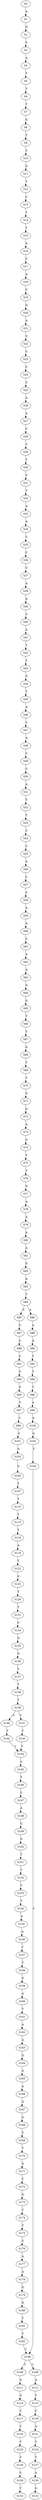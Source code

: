 strict digraph  {
	S0 -> S1 [ label = A ];
	S1 -> S2 [ label = G ];
	S2 -> S3 [ label = C ];
	S3 -> S4 [ label = A ];
	S4 -> S5 [ label = T ];
	S5 -> S6 [ label = T ];
	S6 -> S7 [ label = T ];
	S7 -> S8 [ label = G ];
	S8 -> S9 [ label = T ];
	S9 -> S10 [ label = C ];
	S10 -> S11 [ label = G ];
	S11 -> S12 [ label = T ];
	S12 -> S13 [ label = C ];
	S13 -> S14 [ label = T ];
	S14 -> S15 [ label = T ];
	S15 -> S16 [ label = A ];
	S16 -> S17 [ label = C ];
	S17 -> S18 [ label = A ];
	S18 -> S19 [ label = C ];
	S19 -> S20 [ label = G ];
	S20 -> S21 [ label = A ];
	S21 -> S22 [ label = C ];
	S22 -> S23 [ label = C ];
	S23 -> S24 [ label = C ];
	S24 -> S25 [ label = C ];
	S25 -> S26 [ label = A ];
	S26 -> S27 [ label = A ];
	S27 -> S28 [ label = C ];
	S28 -> S29 [ label = C ];
	S29 -> S30 [ label = T ];
	S30 -> S31 [ label = C ];
	S31 -> S32 [ label = T ];
	S32 -> S33 [ label = A ];
	S33 -> S34 [ label = A ];
	S34 -> S35 [ label = C ];
	S35 -> S36 [ label = C ];
	S36 -> S37 [ label = C ];
	S37 -> S38 [ label = A ];
	S38 -> S39 [ label = A ];
	S39 -> S40 [ label = C ];
	S40 -> S41 [ label = A ];
	S41 -> S42 [ label = T ];
	S42 -> S43 [ label = T ];
	S43 -> S44 [ label = G ];
	S44 -> S45 [ label = T ];
	S45 -> S46 [ label = A ];
	S46 -> S47 [ label = C ];
	S47 -> S48 [ label = A ];
	S48 -> S49 [ label = C ];
	S49 -> S50 [ label = C ];
	S50 -> S51 [ label = A ];
	S51 -> S52 [ label = T ];
	S52 -> S53 [ label = T ];
	S53 -> S54 [ label = C ];
	S54 -> S55 [ label = C ];
	S55 -> S56 [ label = A ];
	S56 -> S57 [ label = C ];
	S57 -> S58 [ label = C ];
	S58 -> S59 [ label = A ];
	S59 -> S60 [ label = A ];
	S60 -> S61 [ label = C ];
	S61 -> S62 [ label = A ];
	S62 -> S63 [ label = A ];
	S63 -> S64 [ label = G ];
	S64 -> S65 [ label = G ];
	S65 -> S66 [ label = T ];
	S66 -> S67 [ label = T ];
	S67 -> S68 [ label = A ];
	S68 -> S69 [ label = T ];
	S69 -> S70 [ label = T ];
	S70 -> S71 [ label = G ];
	S71 -> S72 [ label = G ];
	S72 -> S73 [ label = A ];
	S73 -> S74 [ label = G ];
	S74 -> S75 [ label = T ];
	S75 -> S76 [ label = T ];
	S76 -> S77 [ label = G ];
	S77 -> S78 [ label = A ];
	S78 -> S79 [ label = A ];
	S79 -> S80 [ label = A ];
	S80 -> S81 [ label = A ];
	S81 -> S82 [ label = G ];
	S82 -> S83 [ label = A ];
	S83 -> S84 [ label = T ];
	S84 -> S85 [ label = C ];
	S84 -> S86 [ label = A ];
	S85 -> S87 [ label = C ];
	S86 -> S88 [ label = A ];
	S87 -> S89 [ label = C ];
	S88 -> S90 [ label = A ];
	S89 -> S91 [ label = C ];
	S90 -> S92 [ label = T ];
	S91 -> S93 [ label = C ];
	S92 -> S94 [ label = T ];
	S93 -> S95 [ label = G ];
	S94 -> S96 [ label = T ];
	S95 -> S97 [ label = T ];
	S96 -> S98 [ label = A ];
	S97 -> S99 [ label = C ];
	S98 -> S100 [ label = A ];
	S99 -> S101 [ label = G ];
	S100 -> S102 [ label = G ];
	S101 -> S103 [ label = G ];
	S102 -> S104 [ label = T ];
	S103 -> S105 [ label = G ];
	S104 -> S106 [ label = C ];
	S105 -> S107 [ label = T ];
	S106 -> S108 [ label = T ];
	S106 -> S109 [ label = C ];
	S107 -> S110 [ label = T ];
	S108 -> S111 [ label = G ];
	S109 -> S112 [ label = A ];
	S110 -> S113 [ label = T ];
	S111 -> S114 [ label = G ];
	S112 -> S115 [ label = T ];
	S113 -> S116 [ label = T ];
	S114 -> S117 [ label = T ];
	S115 -> S118 [ label = C ];
	S116 -> S119 [ label = A ];
	S117 -> S120 [ label = T ];
	S118 -> S121 [ label = G ];
	S119 -> S122 [ label = T ];
	S120 -> S123 [ label = T ];
	S121 -> S124 [ label = T ];
	S122 -> S125 [ label = G ];
	S123 -> S126 [ label = T ];
	S124 -> S127 [ label = T ];
	S125 -> S128 [ label = T ];
	S126 -> S129 [ label = C ];
	S127 -> S130 [ label = A ];
	S128 -> S131 [ label = T ];
	S129 -> S132 [ label = T ];
	S130 -> S133 [ label = G ];
	S131 -> S134 [ label = C ];
	S134 -> S135 [ label = G ];
	S135 -> S136 [ label = G ];
	S136 -> S137 [ label = T ];
	S137 -> S138 [ label = T ];
	S138 -> S139 [ label = T ];
	S139 -> S140 [ label = C ];
	S139 -> S141 [ label = T ];
	S140 -> S142 [ label = T ];
	S141 -> S143 [ label = T ];
	S142 -> S144 [ label = T ];
	S143 -> S144 [ label = T ];
	S144 -> S145 [ label = C ];
	S145 -> S146 [ label = T ];
	S146 -> S147 [ label = C ];
	S147 -> S148 [ label = A ];
	S148 -> S149 [ label = C ];
	S149 -> S150 [ label = G ];
	S150 -> S151 [ label = T ];
	S151 -> S152 [ label = T ];
	S152 -> S153 [ label = C ];
	S153 -> S154 [ label = T ];
	S154 -> S155 [ label = G ];
	S155 -> S156 [ label = G ];
	S156 -> S157 [ label = T ];
	S157 -> S158 [ label = T ];
	S158 -> S159 [ label = G ];
	S159 -> S160 [ label = A ];
	S160 -> S161 [ label = T ];
	S161 -> S162 [ label = A ];
	S162 -> S163 [ label = A ];
	S163 -> S164 [ label = G ];
	S164 -> S165 [ label = G ];
	S165 -> S166 [ label = A ];
	S166 -> S167 [ label = G ];
	S167 -> S168 [ label = G ];
	S168 -> S169 [ label = T ];
	S169 -> S170 [ label = T ];
	S170 -> S171 [ label = G ];
	S171 -> S172 [ label = T ];
	S172 -> S173 [ label = G ];
	S173 -> S174 [ label = T ];
	S174 -> S175 [ label = T ];
	S175 -> S176 [ label = C ];
	S176 -> S177 [ label = A ];
	S177 -> S178 [ label = A ];
	S178 -> S179 [ label = G ];
	S179 -> S180 [ label = G ];
	S180 -> S181 [ label = T ];
	S181 -> S182 [ label = T ];
	S182 -> S106 [ label = C ];
}
